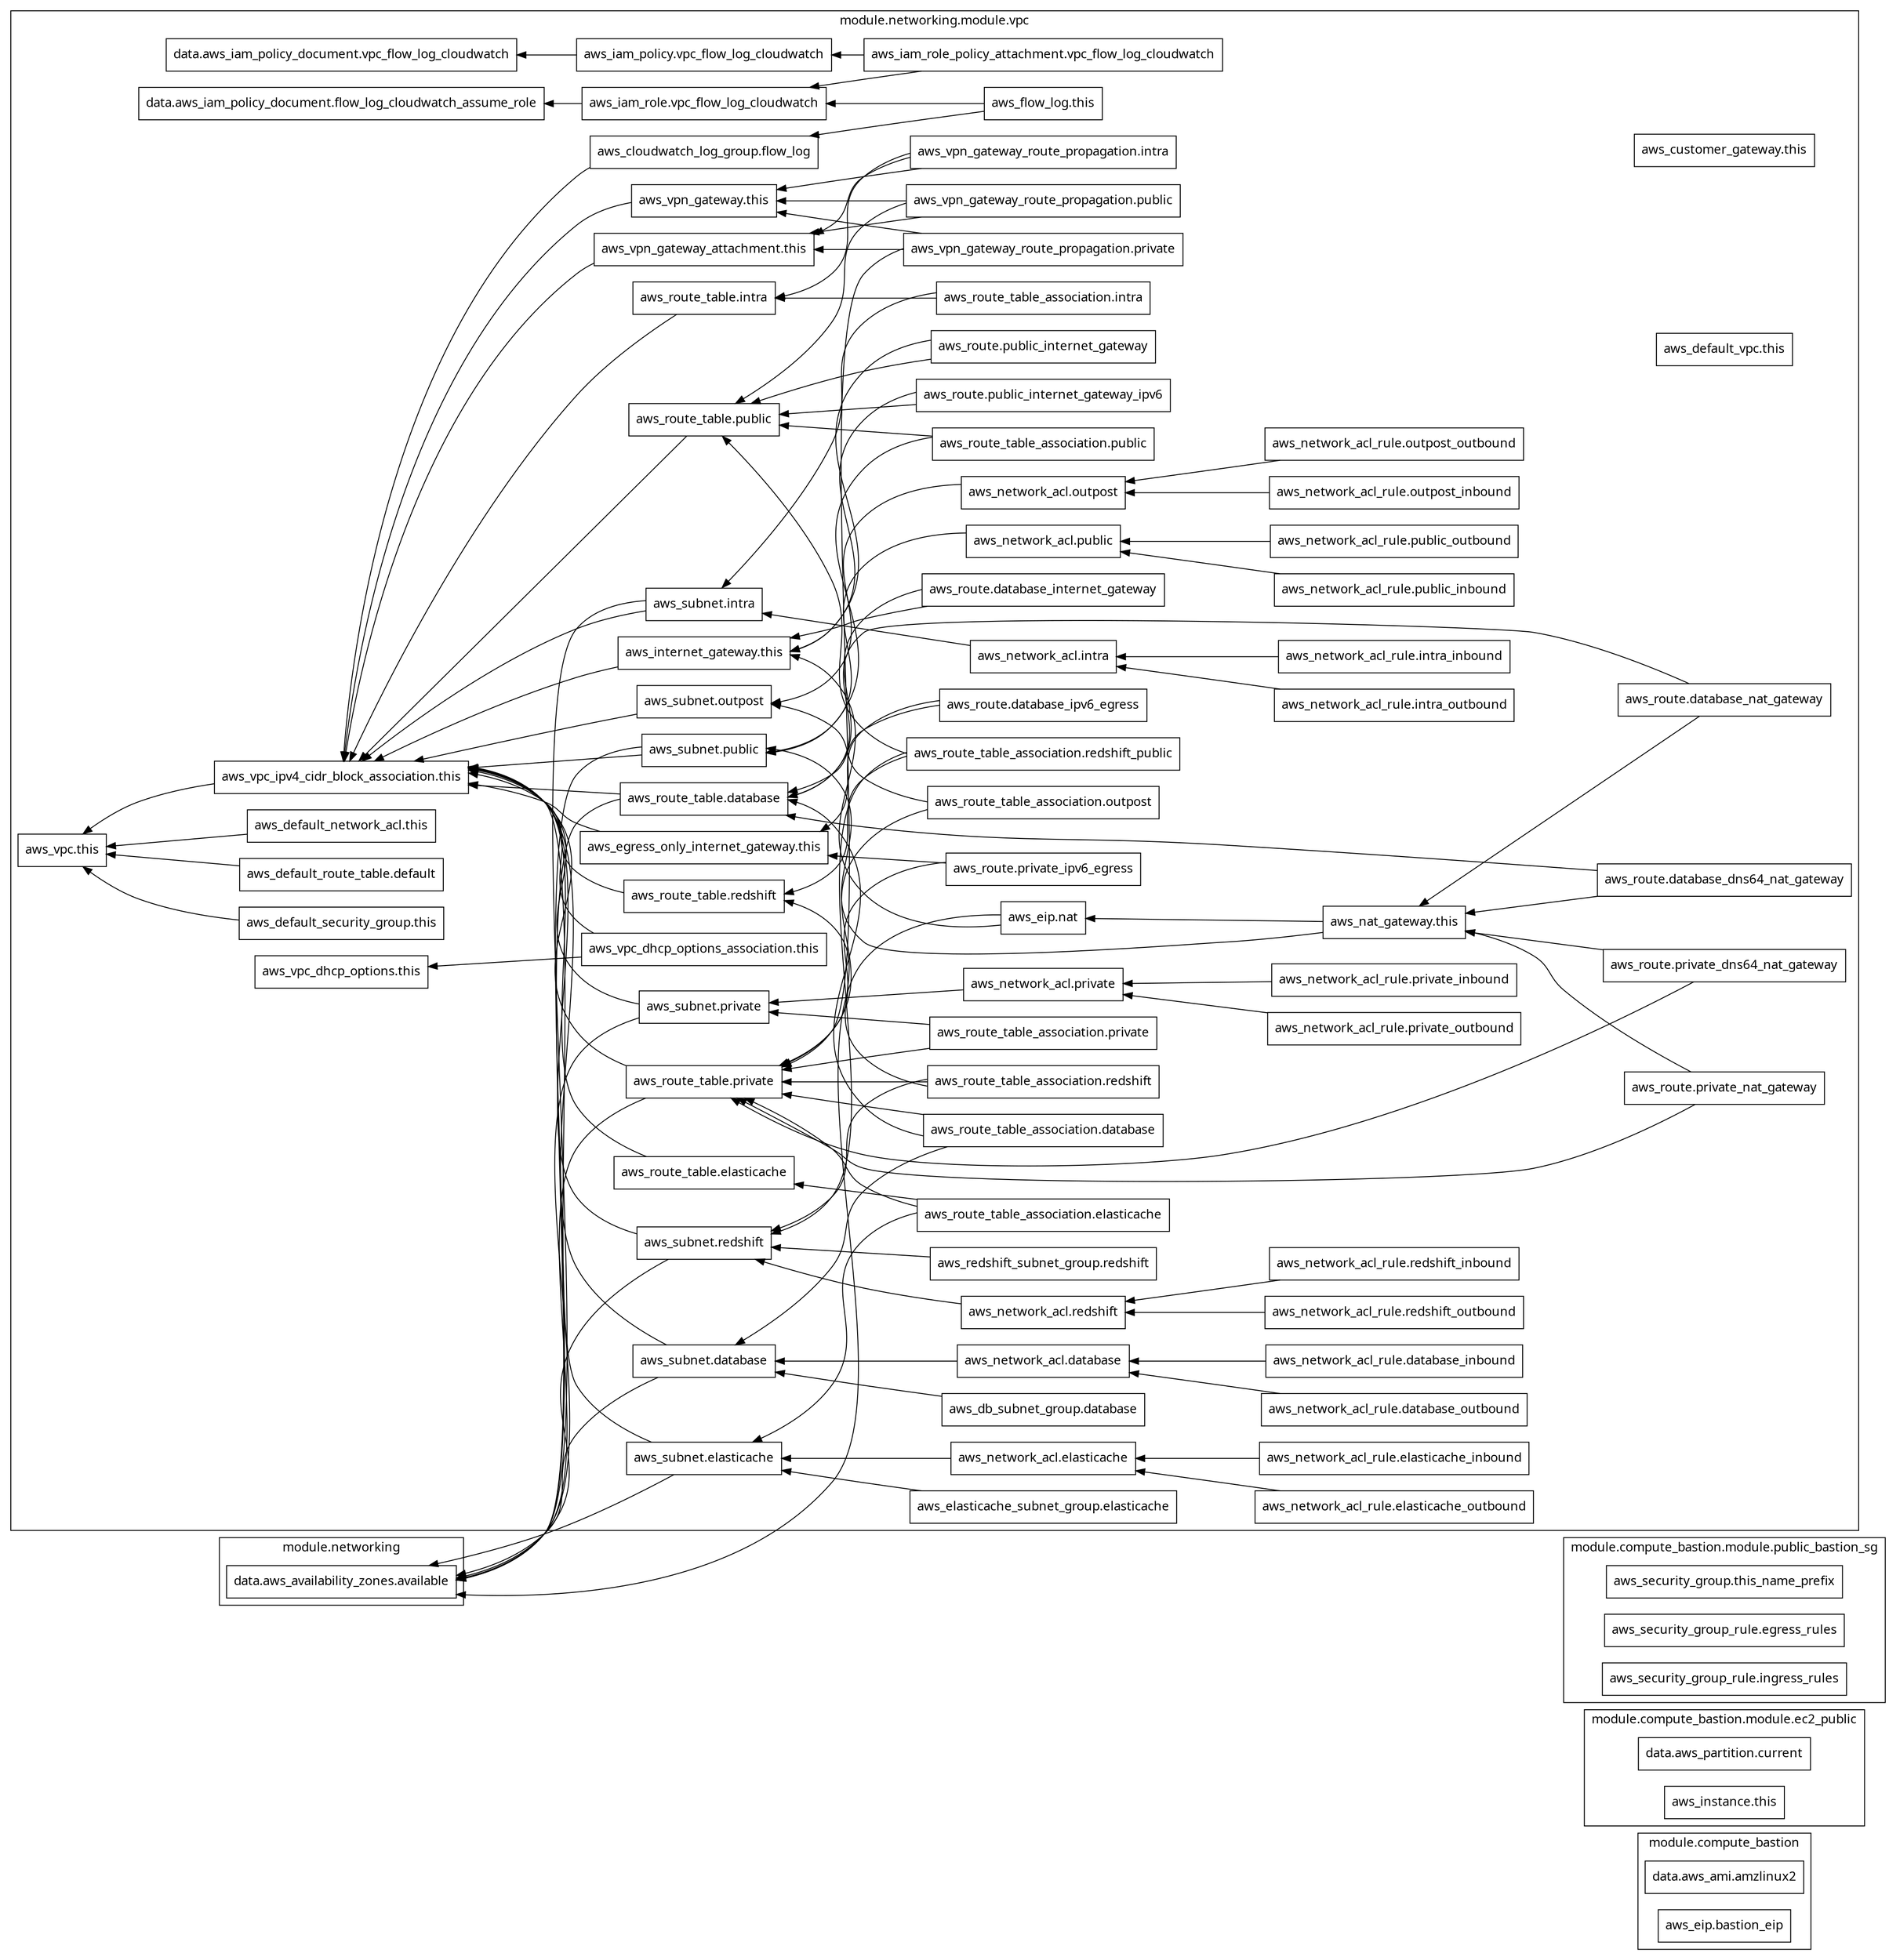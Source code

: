 digraph G {
  rankdir = "RL";
  node [shape = rect, fontname = "sans-serif"];
  subgraph "cluster_module.compute_bastion" {
    label = "module.compute_bastion"
    fontname = "sans-serif"
    "module.compute_bastion.data.aws_ami.amzlinux2" [label="data.aws_ami.amzlinux2"];
    "module.compute_bastion.aws_eip.bastion_eip" [label="aws_eip.bastion_eip"];
  }
  subgraph "cluster_module.compute_bastion.module.ec2_public" {
    label = "module.compute_bastion.module.ec2_public"
    fontname = "sans-serif"
    "module.compute_bastion.module.ec2_public.data.aws_partition.current" [label="data.aws_partition.current"];
    "module.compute_bastion.module.ec2_public.aws_instance.this" [label="aws_instance.this"];
  }
  subgraph "cluster_module.compute_bastion.module.public_bastion_sg" {
    label = "module.compute_bastion.module.public_bastion_sg"
    fontname = "sans-serif"
    "module.compute_bastion.module.public_bastion_sg.aws_security_group.this_name_prefix" [label="aws_security_group.this_name_prefix"];
    "module.compute_bastion.module.public_bastion_sg.aws_security_group_rule.egress_rules" [label="aws_security_group_rule.egress_rules"];
    "module.compute_bastion.module.public_bastion_sg.aws_security_group_rule.ingress_rules" [label="aws_security_group_rule.ingress_rules"];
  }
  subgraph "cluster_module.networking" {
    label = "module.networking"
    fontname = "sans-serif"
    "module.networking.data.aws_availability_zones.available" [label="data.aws_availability_zones.available"];
  }
  subgraph "cluster_module.networking.module.vpc" {
    label = "module.networking.module.vpc"
    fontname = "sans-serif"
    "module.networking.module.vpc.data.aws_iam_policy_document.flow_log_cloudwatch_assume_role" [label="data.aws_iam_policy_document.flow_log_cloudwatch_assume_role"];
    "module.networking.module.vpc.data.aws_iam_policy_document.vpc_flow_log_cloudwatch" [label="data.aws_iam_policy_document.vpc_flow_log_cloudwatch"];
    "module.networking.module.vpc.aws_cloudwatch_log_group.flow_log" [label="aws_cloudwatch_log_group.flow_log"];
    "module.networking.module.vpc.aws_customer_gateway.this" [label="aws_customer_gateway.this"];
    "module.networking.module.vpc.aws_db_subnet_group.database" [label="aws_db_subnet_group.database"];
    "module.networking.module.vpc.aws_default_network_acl.this" [label="aws_default_network_acl.this"];
    "module.networking.module.vpc.aws_default_route_table.default" [label="aws_default_route_table.default"];
    "module.networking.module.vpc.aws_default_security_group.this" [label="aws_default_security_group.this"];
    "module.networking.module.vpc.aws_default_vpc.this" [label="aws_default_vpc.this"];
    "module.networking.module.vpc.aws_egress_only_internet_gateway.this" [label="aws_egress_only_internet_gateway.this"];
    "module.networking.module.vpc.aws_eip.nat" [label="aws_eip.nat"];
    "module.networking.module.vpc.aws_elasticache_subnet_group.elasticache" [label="aws_elasticache_subnet_group.elasticache"];
    "module.networking.module.vpc.aws_flow_log.this" [label="aws_flow_log.this"];
    "module.networking.module.vpc.aws_iam_policy.vpc_flow_log_cloudwatch" [label="aws_iam_policy.vpc_flow_log_cloudwatch"];
    "module.networking.module.vpc.aws_iam_role.vpc_flow_log_cloudwatch" [label="aws_iam_role.vpc_flow_log_cloudwatch"];
    "module.networking.module.vpc.aws_iam_role_policy_attachment.vpc_flow_log_cloudwatch" [label="aws_iam_role_policy_attachment.vpc_flow_log_cloudwatch"];
    "module.networking.module.vpc.aws_internet_gateway.this" [label="aws_internet_gateway.this"];
    "module.networking.module.vpc.aws_nat_gateway.this" [label="aws_nat_gateway.this"];
    "module.networking.module.vpc.aws_network_acl.database" [label="aws_network_acl.database"];
    "module.networking.module.vpc.aws_network_acl.elasticache" [label="aws_network_acl.elasticache"];
    "module.networking.module.vpc.aws_network_acl.intra" [label="aws_network_acl.intra"];
    "module.networking.module.vpc.aws_network_acl.outpost" [label="aws_network_acl.outpost"];
    "module.networking.module.vpc.aws_network_acl.private" [label="aws_network_acl.private"];
    "module.networking.module.vpc.aws_network_acl.public" [label="aws_network_acl.public"];
    "module.networking.module.vpc.aws_network_acl.redshift" [label="aws_network_acl.redshift"];
    "module.networking.module.vpc.aws_network_acl_rule.database_inbound" [label="aws_network_acl_rule.database_inbound"];
    "module.networking.module.vpc.aws_network_acl_rule.database_outbound" [label="aws_network_acl_rule.database_outbound"];
    "module.networking.module.vpc.aws_network_acl_rule.elasticache_inbound" [label="aws_network_acl_rule.elasticache_inbound"];
    "module.networking.module.vpc.aws_network_acl_rule.elasticache_outbound" [label="aws_network_acl_rule.elasticache_outbound"];
    "module.networking.module.vpc.aws_network_acl_rule.intra_inbound" [label="aws_network_acl_rule.intra_inbound"];
    "module.networking.module.vpc.aws_network_acl_rule.intra_outbound" [label="aws_network_acl_rule.intra_outbound"];
    "module.networking.module.vpc.aws_network_acl_rule.outpost_inbound" [label="aws_network_acl_rule.outpost_inbound"];
    "module.networking.module.vpc.aws_network_acl_rule.outpost_outbound" [label="aws_network_acl_rule.outpost_outbound"];
    "module.networking.module.vpc.aws_network_acl_rule.private_inbound" [label="aws_network_acl_rule.private_inbound"];
    "module.networking.module.vpc.aws_network_acl_rule.private_outbound" [label="aws_network_acl_rule.private_outbound"];
    "module.networking.module.vpc.aws_network_acl_rule.public_inbound" [label="aws_network_acl_rule.public_inbound"];
    "module.networking.module.vpc.aws_network_acl_rule.public_outbound" [label="aws_network_acl_rule.public_outbound"];
    "module.networking.module.vpc.aws_network_acl_rule.redshift_inbound" [label="aws_network_acl_rule.redshift_inbound"];
    "module.networking.module.vpc.aws_network_acl_rule.redshift_outbound" [label="aws_network_acl_rule.redshift_outbound"];
    "module.networking.module.vpc.aws_redshift_subnet_group.redshift" [label="aws_redshift_subnet_group.redshift"];
    "module.networking.module.vpc.aws_route.database_dns64_nat_gateway" [label="aws_route.database_dns64_nat_gateway"];
    "module.networking.module.vpc.aws_route.database_internet_gateway" [label="aws_route.database_internet_gateway"];
    "module.networking.module.vpc.aws_route.database_ipv6_egress" [label="aws_route.database_ipv6_egress"];
    "module.networking.module.vpc.aws_route.database_nat_gateway" [label="aws_route.database_nat_gateway"];
    "module.networking.module.vpc.aws_route.private_dns64_nat_gateway" [label="aws_route.private_dns64_nat_gateway"];
    "module.networking.module.vpc.aws_route.private_ipv6_egress" [label="aws_route.private_ipv6_egress"];
    "module.networking.module.vpc.aws_route.private_nat_gateway" [label="aws_route.private_nat_gateway"];
    "module.networking.module.vpc.aws_route.public_internet_gateway" [label="aws_route.public_internet_gateway"];
    "module.networking.module.vpc.aws_route.public_internet_gateway_ipv6" [label="aws_route.public_internet_gateway_ipv6"];
    "module.networking.module.vpc.aws_route_table.database" [label="aws_route_table.database"];
    "module.networking.module.vpc.aws_route_table.elasticache" [label="aws_route_table.elasticache"];
    "module.networking.module.vpc.aws_route_table.intra" [label="aws_route_table.intra"];
    "module.networking.module.vpc.aws_route_table.private" [label="aws_route_table.private"];
    "module.networking.module.vpc.aws_route_table.public" [label="aws_route_table.public"];
    "module.networking.module.vpc.aws_route_table.redshift" [label="aws_route_table.redshift"];
    "module.networking.module.vpc.aws_route_table_association.database" [label="aws_route_table_association.database"];
    "module.networking.module.vpc.aws_route_table_association.elasticache" [label="aws_route_table_association.elasticache"];
    "module.networking.module.vpc.aws_route_table_association.intra" [label="aws_route_table_association.intra"];
    "module.networking.module.vpc.aws_route_table_association.outpost" [label="aws_route_table_association.outpost"];
    "module.networking.module.vpc.aws_route_table_association.private" [label="aws_route_table_association.private"];
    "module.networking.module.vpc.aws_route_table_association.public" [label="aws_route_table_association.public"];
    "module.networking.module.vpc.aws_route_table_association.redshift" [label="aws_route_table_association.redshift"];
    "module.networking.module.vpc.aws_route_table_association.redshift_public" [label="aws_route_table_association.redshift_public"];
    "module.networking.module.vpc.aws_subnet.database" [label="aws_subnet.database"];
    "module.networking.module.vpc.aws_subnet.elasticache" [label="aws_subnet.elasticache"];
    "module.networking.module.vpc.aws_subnet.intra" [label="aws_subnet.intra"];
    "module.networking.module.vpc.aws_subnet.outpost" [label="aws_subnet.outpost"];
    "module.networking.module.vpc.aws_subnet.private" [label="aws_subnet.private"];
    "module.networking.module.vpc.aws_subnet.public" [label="aws_subnet.public"];
    "module.networking.module.vpc.aws_subnet.redshift" [label="aws_subnet.redshift"];
    "module.networking.module.vpc.aws_vpc.this" [label="aws_vpc.this"];
    "module.networking.module.vpc.aws_vpc_dhcp_options.this" [label="aws_vpc_dhcp_options.this"];
    "module.networking.module.vpc.aws_vpc_dhcp_options_association.this" [label="aws_vpc_dhcp_options_association.this"];
    "module.networking.module.vpc.aws_vpc_ipv4_cidr_block_association.this" [label="aws_vpc_ipv4_cidr_block_association.this"];
    "module.networking.module.vpc.aws_vpn_gateway.this" [label="aws_vpn_gateway.this"];
    "module.networking.module.vpc.aws_vpn_gateway_attachment.this" [label="aws_vpn_gateway_attachment.this"];
    "module.networking.module.vpc.aws_vpn_gateway_route_propagation.intra" [label="aws_vpn_gateway_route_propagation.intra"];
    "module.networking.module.vpc.aws_vpn_gateway_route_propagation.private" [label="aws_vpn_gateway_route_propagation.private"];
    "module.networking.module.vpc.aws_vpn_gateway_route_propagation.public" [label="aws_vpn_gateway_route_propagation.public"];
  }
  "module.networking.module.vpc.aws_cloudwatch_log_group.flow_log" -> "module.networking.module.vpc.aws_vpc_ipv4_cidr_block_association.this";
  "module.networking.module.vpc.aws_db_subnet_group.database" -> "module.networking.module.vpc.aws_subnet.database";
  "module.networking.module.vpc.aws_default_network_acl.this" -> "module.networking.module.vpc.aws_vpc.this";
  "module.networking.module.vpc.aws_default_route_table.default" -> "module.networking.module.vpc.aws_vpc.this";
  "module.networking.module.vpc.aws_default_security_group.this" -> "module.networking.module.vpc.aws_vpc.this";
  "module.networking.module.vpc.aws_egress_only_internet_gateway.this" -> "module.networking.module.vpc.aws_vpc_ipv4_cidr_block_association.this";
  "module.networking.module.vpc.aws_eip.nat" -> "module.networking.data.aws_availability_zones.available";
  "module.networking.module.vpc.aws_eip.nat" -> "module.networking.module.vpc.aws_internet_gateway.this";
  "module.networking.module.vpc.aws_elasticache_subnet_group.elasticache" -> "module.networking.module.vpc.aws_subnet.elasticache";
  "module.networking.module.vpc.aws_flow_log.this" -> "module.networking.module.vpc.aws_cloudwatch_log_group.flow_log";
  "module.networking.module.vpc.aws_flow_log.this" -> "module.networking.module.vpc.aws_iam_role.vpc_flow_log_cloudwatch";
  "module.networking.module.vpc.aws_iam_policy.vpc_flow_log_cloudwatch" -> "module.networking.module.vpc.data.aws_iam_policy_document.vpc_flow_log_cloudwatch";
  "module.networking.module.vpc.aws_iam_role.vpc_flow_log_cloudwatch" -> "module.networking.module.vpc.data.aws_iam_policy_document.flow_log_cloudwatch_assume_role";
  "module.networking.module.vpc.aws_iam_role_policy_attachment.vpc_flow_log_cloudwatch" -> "module.networking.module.vpc.aws_iam_policy.vpc_flow_log_cloudwatch";
  "module.networking.module.vpc.aws_iam_role_policy_attachment.vpc_flow_log_cloudwatch" -> "module.networking.module.vpc.aws_iam_role.vpc_flow_log_cloudwatch";
  "module.networking.module.vpc.aws_internet_gateway.this" -> "module.networking.module.vpc.aws_vpc_ipv4_cidr_block_association.this";
  "module.networking.module.vpc.aws_nat_gateway.this" -> "module.networking.module.vpc.aws_eip.nat";
  "module.networking.module.vpc.aws_nat_gateway.this" -> "module.networking.module.vpc.aws_subnet.public";
  "module.networking.module.vpc.aws_network_acl.database" -> "module.networking.module.vpc.aws_subnet.database";
  "module.networking.module.vpc.aws_network_acl.elasticache" -> "module.networking.module.vpc.aws_subnet.elasticache";
  "module.networking.module.vpc.aws_network_acl.intra" -> "module.networking.module.vpc.aws_subnet.intra";
  "module.networking.module.vpc.aws_network_acl.outpost" -> "module.networking.module.vpc.aws_subnet.outpost";
  "module.networking.module.vpc.aws_network_acl.private" -> "module.networking.module.vpc.aws_subnet.private";
  "module.networking.module.vpc.aws_network_acl.public" -> "module.networking.module.vpc.aws_subnet.public";
  "module.networking.module.vpc.aws_network_acl.redshift" -> "module.networking.module.vpc.aws_subnet.redshift";
  "module.networking.module.vpc.aws_network_acl_rule.database_inbound" -> "module.networking.module.vpc.aws_network_acl.database";
  "module.networking.module.vpc.aws_network_acl_rule.database_outbound" -> "module.networking.module.vpc.aws_network_acl.database";
  "module.networking.module.vpc.aws_network_acl_rule.elasticache_inbound" -> "module.networking.module.vpc.aws_network_acl.elasticache";
  "module.networking.module.vpc.aws_network_acl_rule.elasticache_outbound" -> "module.networking.module.vpc.aws_network_acl.elasticache";
  "module.networking.module.vpc.aws_network_acl_rule.intra_inbound" -> "module.networking.module.vpc.aws_network_acl.intra";
  "module.networking.module.vpc.aws_network_acl_rule.intra_outbound" -> "module.networking.module.vpc.aws_network_acl.intra";
  "module.networking.module.vpc.aws_network_acl_rule.outpost_inbound" -> "module.networking.module.vpc.aws_network_acl.outpost";
  "module.networking.module.vpc.aws_network_acl_rule.outpost_outbound" -> "module.networking.module.vpc.aws_network_acl.outpost";
  "module.networking.module.vpc.aws_network_acl_rule.private_inbound" -> "module.networking.module.vpc.aws_network_acl.private";
  "module.networking.module.vpc.aws_network_acl_rule.private_outbound" -> "module.networking.module.vpc.aws_network_acl.private";
  "module.networking.module.vpc.aws_network_acl_rule.public_inbound" -> "module.networking.module.vpc.aws_network_acl.public";
  "module.networking.module.vpc.aws_network_acl_rule.public_outbound" -> "module.networking.module.vpc.aws_network_acl.public";
  "module.networking.module.vpc.aws_network_acl_rule.redshift_inbound" -> "module.networking.module.vpc.aws_network_acl.redshift";
  "module.networking.module.vpc.aws_network_acl_rule.redshift_outbound" -> "module.networking.module.vpc.aws_network_acl.redshift";
  "module.networking.module.vpc.aws_redshift_subnet_group.redshift" -> "module.networking.module.vpc.aws_subnet.redshift";
  "module.networking.module.vpc.aws_route.database_dns64_nat_gateway" -> "module.networking.module.vpc.aws_nat_gateway.this";
  "module.networking.module.vpc.aws_route.database_dns64_nat_gateway" -> "module.networking.module.vpc.aws_route_table.database";
  "module.networking.module.vpc.aws_route.database_internet_gateway" -> "module.networking.module.vpc.aws_internet_gateway.this";
  "module.networking.module.vpc.aws_route.database_internet_gateway" -> "module.networking.module.vpc.aws_route_table.database";
  "module.networking.module.vpc.aws_route.database_ipv6_egress" -> "module.networking.module.vpc.aws_egress_only_internet_gateway.this";
  "module.networking.module.vpc.aws_route.database_ipv6_egress" -> "module.networking.module.vpc.aws_route_table.database";
  "module.networking.module.vpc.aws_route.database_nat_gateway" -> "module.networking.module.vpc.aws_nat_gateway.this";
  "module.networking.module.vpc.aws_route.database_nat_gateway" -> "module.networking.module.vpc.aws_route_table.database";
  "module.networking.module.vpc.aws_route.private_dns64_nat_gateway" -> "module.networking.module.vpc.aws_nat_gateway.this";
  "module.networking.module.vpc.aws_route.private_dns64_nat_gateway" -> "module.networking.module.vpc.aws_route_table.private";
  "module.networking.module.vpc.aws_route.private_ipv6_egress" -> "module.networking.module.vpc.aws_egress_only_internet_gateway.this";
  "module.networking.module.vpc.aws_route.private_ipv6_egress" -> "module.networking.module.vpc.aws_route_table.private";
  "module.networking.module.vpc.aws_route.private_nat_gateway" -> "module.networking.module.vpc.aws_nat_gateway.this";
  "module.networking.module.vpc.aws_route.private_nat_gateway" -> "module.networking.module.vpc.aws_route_table.private";
  "module.networking.module.vpc.aws_route.public_internet_gateway" -> "module.networking.module.vpc.aws_internet_gateway.this";
  "module.networking.module.vpc.aws_route.public_internet_gateway" -> "module.networking.module.vpc.aws_route_table.public";
  "module.networking.module.vpc.aws_route.public_internet_gateway_ipv6" -> "module.networking.module.vpc.aws_internet_gateway.this";
  "module.networking.module.vpc.aws_route.public_internet_gateway_ipv6" -> "module.networking.module.vpc.aws_route_table.public";
  "module.networking.module.vpc.aws_route_table.database" -> "module.networking.data.aws_availability_zones.available";
  "module.networking.module.vpc.aws_route_table.database" -> "module.networking.module.vpc.aws_vpc_ipv4_cidr_block_association.this";
  "module.networking.module.vpc.aws_route_table.elasticache" -> "module.networking.module.vpc.aws_vpc_ipv4_cidr_block_association.this";
  "module.networking.module.vpc.aws_route_table.intra" -> "module.networking.module.vpc.aws_vpc_ipv4_cidr_block_association.this";
  "module.networking.module.vpc.aws_route_table.private" -> "module.networking.data.aws_availability_zones.available";
  "module.networking.module.vpc.aws_route_table.private" -> "module.networking.module.vpc.aws_vpc_ipv4_cidr_block_association.this";
  "module.networking.module.vpc.aws_route_table.public" -> "module.networking.module.vpc.aws_vpc_ipv4_cidr_block_association.this";
  "module.networking.module.vpc.aws_route_table.redshift" -> "module.networking.module.vpc.aws_vpc_ipv4_cidr_block_association.this";
  "module.networking.module.vpc.aws_route_table_association.database" -> "module.networking.module.vpc.aws_route_table.database";
  "module.networking.module.vpc.aws_route_table_association.database" -> "module.networking.module.vpc.aws_route_table.private";
  "module.networking.module.vpc.aws_route_table_association.database" -> "module.networking.module.vpc.aws_subnet.database";
  "module.networking.module.vpc.aws_route_table_association.elasticache" -> "module.networking.module.vpc.aws_route_table.elasticache";
  "module.networking.module.vpc.aws_route_table_association.elasticache" -> "module.networking.module.vpc.aws_route_table.private";
  "module.networking.module.vpc.aws_route_table_association.elasticache" -> "module.networking.module.vpc.aws_subnet.elasticache";
  "module.networking.module.vpc.aws_route_table_association.intra" -> "module.networking.module.vpc.aws_route_table.intra";
  "module.networking.module.vpc.aws_route_table_association.intra" -> "module.networking.module.vpc.aws_subnet.intra";
  "module.networking.module.vpc.aws_route_table_association.outpost" -> "module.networking.module.vpc.aws_route_table.private";
  "module.networking.module.vpc.aws_route_table_association.outpost" -> "module.networking.module.vpc.aws_subnet.outpost";
  "module.networking.module.vpc.aws_route_table_association.private" -> "module.networking.module.vpc.aws_route_table.private";
  "module.networking.module.vpc.aws_route_table_association.private" -> "module.networking.module.vpc.aws_subnet.private";
  "module.networking.module.vpc.aws_route_table_association.public" -> "module.networking.module.vpc.aws_route_table.public";
  "module.networking.module.vpc.aws_route_table_association.public" -> "module.networking.module.vpc.aws_subnet.public";
  "module.networking.module.vpc.aws_route_table_association.redshift" -> "module.networking.module.vpc.aws_route_table.private";
  "module.networking.module.vpc.aws_route_table_association.redshift" -> "module.networking.module.vpc.aws_route_table.redshift";
  "module.networking.module.vpc.aws_route_table_association.redshift" -> "module.networking.module.vpc.aws_subnet.redshift";
  "module.networking.module.vpc.aws_route_table_association.redshift_public" -> "module.networking.module.vpc.aws_route_table.public";
  "module.networking.module.vpc.aws_route_table_association.redshift_public" -> "module.networking.module.vpc.aws_route_table.redshift";
  "module.networking.module.vpc.aws_route_table_association.redshift_public" -> "module.networking.module.vpc.aws_subnet.redshift";
  "module.networking.module.vpc.aws_subnet.database" -> "module.networking.data.aws_availability_zones.available";
  "module.networking.module.vpc.aws_subnet.database" -> "module.networking.module.vpc.aws_vpc_ipv4_cidr_block_association.this";
  "module.networking.module.vpc.aws_subnet.elasticache" -> "module.networking.data.aws_availability_zones.available";
  "module.networking.module.vpc.aws_subnet.elasticache" -> "module.networking.module.vpc.aws_vpc_ipv4_cidr_block_association.this";
  "module.networking.module.vpc.aws_subnet.intra" -> "module.networking.data.aws_availability_zones.available";
  "module.networking.module.vpc.aws_subnet.intra" -> "module.networking.module.vpc.aws_vpc_ipv4_cidr_block_association.this";
  "module.networking.module.vpc.aws_subnet.outpost" -> "module.networking.module.vpc.aws_vpc_ipv4_cidr_block_association.this";
  "module.networking.module.vpc.aws_subnet.private" -> "module.networking.data.aws_availability_zones.available";
  "module.networking.module.vpc.aws_subnet.private" -> "module.networking.module.vpc.aws_vpc_ipv4_cidr_block_association.this";
  "module.networking.module.vpc.aws_subnet.public" -> "module.networking.data.aws_availability_zones.available";
  "module.networking.module.vpc.aws_subnet.public" -> "module.networking.module.vpc.aws_vpc_ipv4_cidr_block_association.this";
  "module.networking.module.vpc.aws_subnet.redshift" -> "module.networking.data.aws_availability_zones.available";
  "module.networking.module.vpc.aws_subnet.redshift" -> "module.networking.module.vpc.aws_vpc_ipv4_cidr_block_association.this";
  "module.networking.module.vpc.aws_vpc_dhcp_options_association.this" -> "module.networking.module.vpc.aws_vpc_dhcp_options.this";
  "module.networking.module.vpc.aws_vpc_dhcp_options_association.this" -> "module.networking.module.vpc.aws_vpc_ipv4_cidr_block_association.this";
  "module.networking.module.vpc.aws_vpc_ipv4_cidr_block_association.this" -> "module.networking.module.vpc.aws_vpc.this";
  "module.networking.module.vpc.aws_vpn_gateway.this" -> "module.networking.module.vpc.aws_vpc_ipv4_cidr_block_association.this";
  "module.networking.module.vpc.aws_vpn_gateway_attachment.this" -> "module.networking.module.vpc.aws_vpc_ipv4_cidr_block_association.this";
  "module.networking.module.vpc.aws_vpn_gateway_route_propagation.intra" -> "module.networking.module.vpc.aws_route_table.intra";
  "module.networking.module.vpc.aws_vpn_gateway_route_propagation.intra" -> "module.networking.module.vpc.aws_vpn_gateway.this";
  "module.networking.module.vpc.aws_vpn_gateway_route_propagation.intra" -> "module.networking.module.vpc.aws_vpn_gateway_attachment.this";
  "module.networking.module.vpc.aws_vpn_gateway_route_propagation.private" -> "module.networking.module.vpc.aws_route_table.private";
  "module.networking.module.vpc.aws_vpn_gateway_route_propagation.private" -> "module.networking.module.vpc.aws_vpn_gateway.this";
  "module.networking.module.vpc.aws_vpn_gateway_route_propagation.private" -> "module.networking.module.vpc.aws_vpn_gateway_attachment.this";
  "module.networking.module.vpc.aws_vpn_gateway_route_propagation.public" -> "module.networking.module.vpc.aws_route_table.public";
  "module.networking.module.vpc.aws_vpn_gateway_route_propagation.public" -> "module.networking.module.vpc.aws_vpn_gateway.this";
  "module.networking.module.vpc.aws_vpn_gateway_route_propagation.public" -> "module.networking.module.vpc.aws_vpn_gateway_attachment.this";
}
